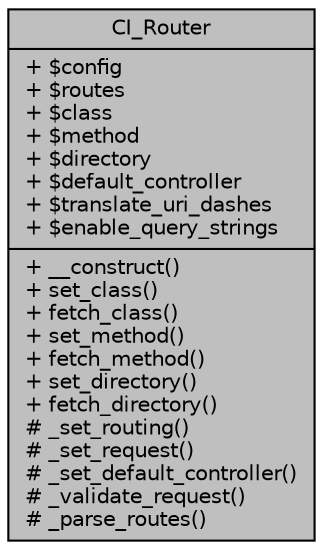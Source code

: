 digraph "CI_Router"
{
 // LATEX_PDF_SIZE
  edge [fontname="Helvetica",fontsize="10",labelfontname="Helvetica",labelfontsize="10"];
  node [fontname="Helvetica",fontsize="10",shape=record];
  Node1 [label="{CI_Router\n|+ $config\l+ $routes\l+ $class\l+ $method\l+ $directory\l+ $default_controller\l+ $translate_uri_dashes\l+ $enable_query_strings\l|+ __construct()\l+ set_class()\l+ fetch_class()\l+ set_method()\l+ fetch_method()\l+ set_directory()\l+ fetch_directory()\l# _set_routing()\l# _set_request()\l# _set_default_controller()\l# _validate_request()\l# _parse_routes()\l}",height=0.2,width=0.4,color="black", fillcolor="grey75", style="filled", fontcolor="black",tooltip=" "];
}
